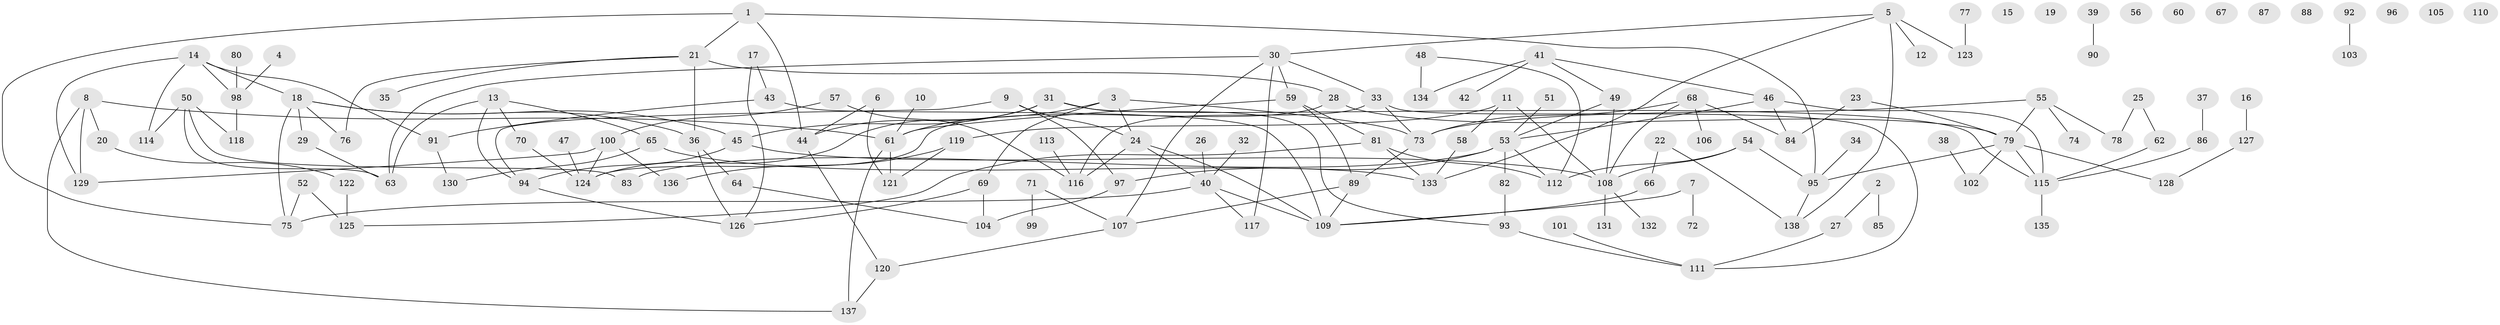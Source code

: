 // Generated by graph-tools (version 1.1) at 2025/00/03/09/25 03:00:51]
// undirected, 138 vertices, 182 edges
graph export_dot {
graph [start="1"]
  node [color=gray90,style=filled];
  1;
  2;
  3;
  4;
  5;
  6;
  7;
  8;
  9;
  10;
  11;
  12;
  13;
  14;
  15;
  16;
  17;
  18;
  19;
  20;
  21;
  22;
  23;
  24;
  25;
  26;
  27;
  28;
  29;
  30;
  31;
  32;
  33;
  34;
  35;
  36;
  37;
  38;
  39;
  40;
  41;
  42;
  43;
  44;
  45;
  46;
  47;
  48;
  49;
  50;
  51;
  52;
  53;
  54;
  55;
  56;
  57;
  58;
  59;
  60;
  61;
  62;
  63;
  64;
  65;
  66;
  67;
  68;
  69;
  70;
  71;
  72;
  73;
  74;
  75;
  76;
  77;
  78;
  79;
  80;
  81;
  82;
  83;
  84;
  85;
  86;
  87;
  88;
  89;
  90;
  91;
  92;
  93;
  94;
  95;
  96;
  97;
  98;
  99;
  100;
  101;
  102;
  103;
  104;
  105;
  106;
  107;
  108;
  109;
  110;
  111;
  112;
  113;
  114;
  115;
  116;
  117;
  118;
  119;
  120;
  121;
  122;
  123;
  124;
  125;
  126;
  127;
  128;
  129;
  130;
  131;
  132;
  133;
  134;
  135;
  136;
  137;
  138;
  1 -- 21;
  1 -- 44;
  1 -- 75;
  1 -- 95;
  2 -- 27;
  2 -- 85;
  3 -- 24;
  3 -- 61;
  3 -- 69;
  3 -- 73;
  4 -- 98;
  5 -- 12;
  5 -- 30;
  5 -- 123;
  5 -- 133;
  5 -- 138;
  6 -- 44;
  6 -- 121;
  7 -- 72;
  7 -- 109;
  8 -- 20;
  8 -- 61;
  8 -- 129;
  8 -- 137;
  9 -- 24;
  9 -- 94;
  9 -- 97;
  10 -- 61;
  11 -- 58;
  11 -- 108;
  11 -- 119;
  13 -- 63;
  13 -- 65;
  13 -- 70;
  13 -- 94;
  14 -- 18;
  14 -- 91;
  14 -- 98;
  14 -- 114;
  14 -- 129;
  16 -- 127;
  17 -- 43;
  17 -- 126;
  18 -- 29;
  18 -- 36;
  18 -- 45;
  18 -- 75;
  18 -- 76;
  20 -- 122;
  21 -- 28;
  21 -- 35;
  21 -- 36;
  21 -- 76;
  22 -- 66;
  22 -- 138;
  23 -- 79;
  23 -- 84;
  24 -- 40;
  24 -- 109;
  24 -- 116;
  25 -- 62;
  25 -- 78;
  26 -- 40;
  27 -- 111;
  28 -- 79;
  28 -- 124;
  29 -- 63;
  30 -- 33;
  30 -- 59;
  30 -- 63;
  30 -- 107;
  30 -- 117;
  31 -- 44;
  31 -- 45;
  31 -- 93;
  31 -- 115;
  31 -- 124;
  32 -- 40;
  33 -- 73;
  33 -- 111;
  33 -- 116;
  34 -- 95;
  36 -- 64;
  36 -- 126;
  37 -- 86;
  38 -- 102;
  39 -- 90;
  40 -- 75;
  40 -- 109;
  40 -- 117;
  41 -- 42;
  41 -- 46;
  41 -- 49;
  41 -- 134;
  43 -- 91;
  43 -- 109;
  44 -- 120;
  45 -- 94;
  45 -- 108;
  46 -- 53;
  46 -- 84;
  46 -- 115;
  47 -- 124;
  48 -- 112;
  48 -- 134;
  49 -- 53;
  49 -- 108;
  50 -- 63;
  50 -- 83;
  50 -- 114;
  50 -- 118;
  51 -- 53;
  52 -- 75;
  52 -- 125;
  53 -- 82;
  53 -- 83;
  53 -- 97;
  53 -- 112;
  54 -- 95;
  54 -- 108;
  54 -- 112;
  55 -- 73;
  55 -- 74;
  55 -- 78;
  55 -- 79;
  57 -- 100;
  57 -- 116;
  58 -- 133;
  59 -- 61;
  59 -- 81;
  59 -- 89;
  61 -- 121;
  61 -- 137;
  62 -- 115;
  64 -- 104;
  65 -- 130;
  65 -- 133;
  66 -- 109;
  68 -- 73;
  68 -- 84;
  68 -- 106;
  68 -- 108;
  69 -- 104;
  69 -- 126;
  70 -- 124;
  71 -- 99;
  71 -- 107;
  73 -- 89;
  77 -- 123;
  79 -- 95;
  79 -- 102;
  79 -- 115;
  79 -- 128;
  80 -- 98;
  81 -- 112;
  81 -- 125;
  81 -- 133;
  82 -- 93;
  86 -- 115;
  89 -- 107;
  89 -- 109;
  91 -- 130;
  92 -- 103;
  93 -- 111;
  94 -- 126;
  95 -- 138;
  97 -- 104;
  98 -- 118;
  100 -- 124;
  100 -- 129;
  100 -- 136;
  101 -- 111;
  107 -- 120;
  108 -- 131;
  108 -- 132;
  113 -- 116;
  115 -- 135;
  119 -- 121;
  119 -- 136;
  120 -- 137;
  122 -- 125;
  127 -- 128;
}
